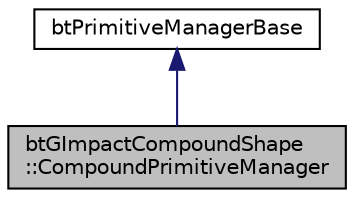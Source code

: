 digraph "btGImpactCompoundShape::CompoundPrimitiveManager"
{
  edge [fontname="Helvetica",fontsize="10",labelfontname="Helvetica",labelfontsize="10"];
  node [fontname="Helvetica",fontsize="10",shape=record];
  Node1 [label="btGImpactCompoundShape\l::CompoundPrimitiveManager",height=0.2,width=0.4,color="black", fillcolor="grey75", style="filled", fontcolor="black"];
  Node2 -> Node1 [dir="back",color="midnightblue",fontsize="10",style="solid",fontname="Helvetica"];
  Node2 [label="btPrimitiveManagerBase",height=0.2,width=0.4,color="black", fillcolor="white", style="filled",URL="$classbt_primitive_manager_base.html",tooltip="Prototype Base class for primitive classification. "];
}
